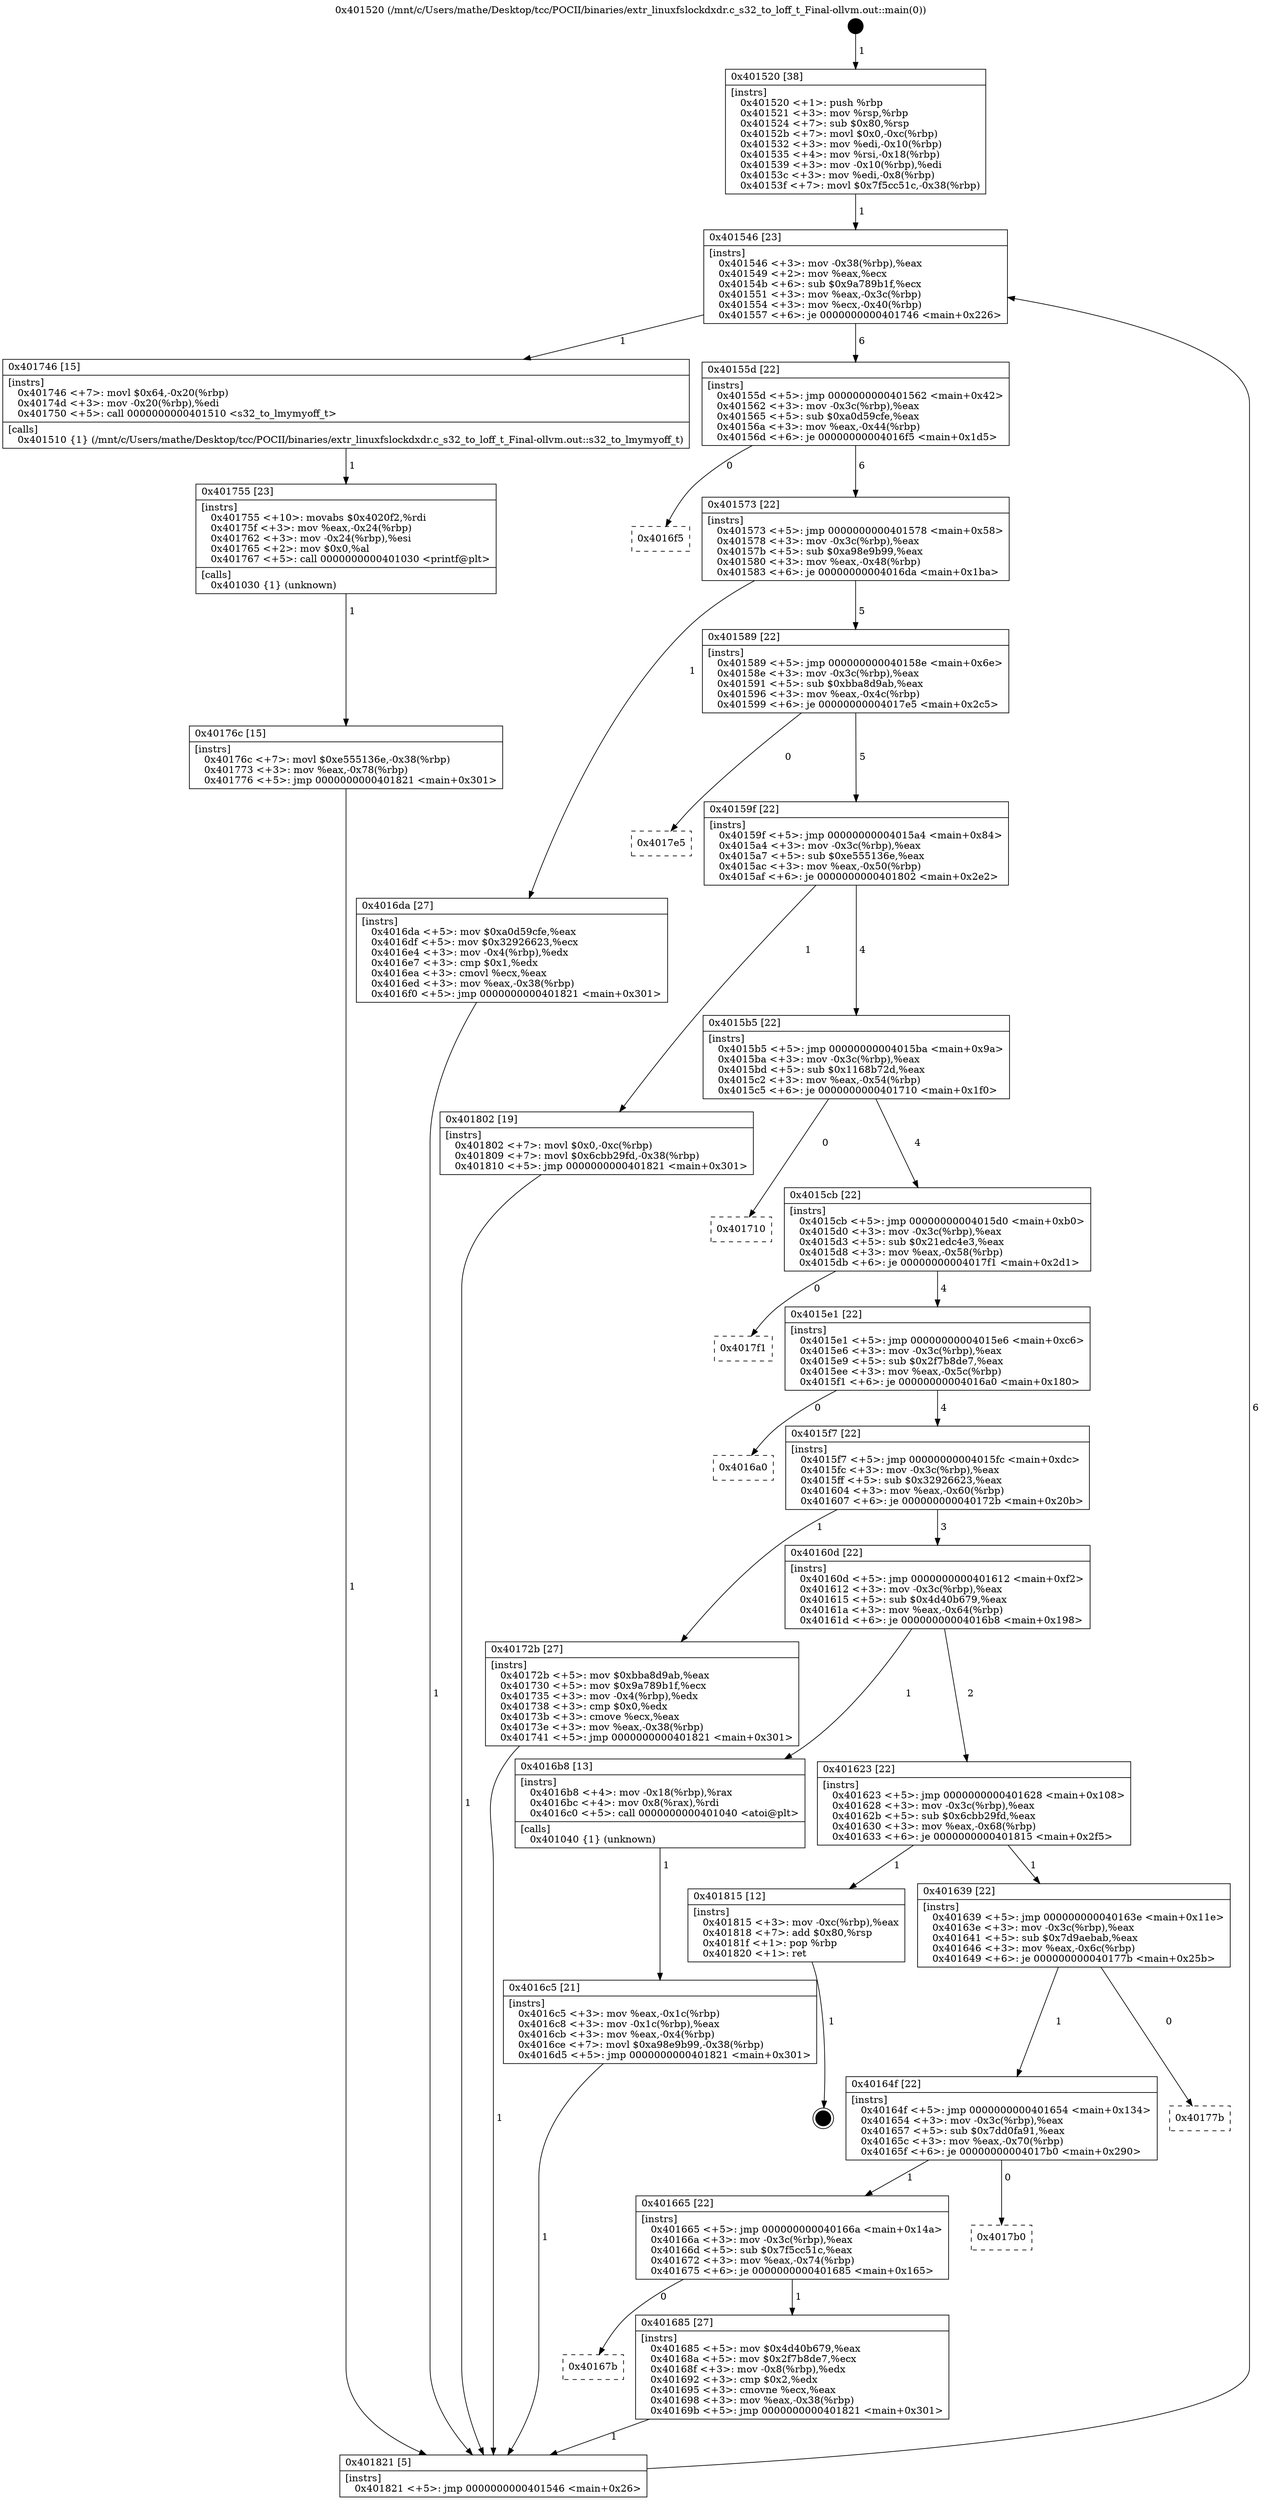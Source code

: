 digraph "0x401520" {
  label = "0x401520 (/mnt/c/Users/mathe/Desktop/tcc/POCII/binaries/extr_linuxfslockdxdr.c_s32_to_loff_t_Final-ollvm.out::main(0))"
  labelloc = "t"
  node[shape=record]

  Entry [label="",width=0.3,height=0.3,shape=circle,fillcolor=black,style=filled]
  "0x401546" [label="{
     0x401546 [23]\l
     | [instrs]\l
     &nbsp;&nbsp;0x401546 \<+3\>: mov -0x38(%rbp),%eax\l
     &nbsp;&nbsp;0x401549 \<+2\>: mov %eax,%ecx\l
     &nbsp;&nbsp;0x40154b \<+6\>: sub $0x9a789b1f,%ecx\l
     &nbsp;&nbsp;0x401551 \<+3\>: mov %eax,-0x3c(%rbp)\l
     &nbsp;&nbsp;0x401554 \<+3\>: mov %ecx,-0x40(%rbp)\l
     &nbsp;&nbsp;0x401557 \<+6\>: je 0000000000401746 \<main+0x226\>\l
  }"]
  "0x401746" [label="{
     0x401746 [15]\l
     | [instrs]\l
     &nbsp;&nbsp;0x401746 \<+7\>: movl $0x64,-0x20(%rbp)\l
     &nbsp;&nbsp;0x40174d \<+3\>: mov -0x20(%rbp),%edi\l
     &nbsp;&nbsp;0x401750 \<+5\>: call 0000000000401510 \<s32_to_lmymyoff_t\>\l
     | [calls]\l
     &nbsp;&nbsp;0x401510 \{1\} (/mnt/c/Users/mathe/Desktop/tcc/POCII/binaries/extr_linuxfslockdxdr.c_s32_to_loff_t_Final-ollvm.out::s32_to_lmymyoff_t)\l
  }"]
  "0x40155d" [label="{
     0x40155d [22]\l
     | [instrs]\l
     &nbsp;&nbsp;0x40155d \<+5\>: jmp 0000000000401562 \<main+0x42\>\l
     &nbsp;&nbsp;0x401562 \<+3\>: mov -0x3c(%rbp),%eax\l
     &nbsp;&nbsp;0x401565 \<+5\>: sub $0xa0d59cfe,%eax\l
     &nbsp;&nbsp;0x40156a \<+3\>: mov %eax,-0x44(%rbp)\l
     &nbsp;&nbsp;0x40156d \<+6\>: je 00000000004016f5 \<main+0x1d5\>\l
  }"]
  Exit [label="",width=0.3,height=0.3,shape=circle,fillcolor=black,style=filled,peripheries=2]
  "0x4016f5" [label="{
     0x4016f5\l
  }", style=dashed]
  "0x401573" [label="{
     0x401573 [22]\l
     | [instrs]\l
     &nbsp;&nbsp;0x401573 \<+5\>: jmp 0000000000401578 \<main+0x58\>\l
     &nbsp;&nbsp;0x401578 \<+3\>: mov -0x3c(%rbp),%eax\l
     &nbsp;&nbsp;0x40157b \<+5\>: sub $0xa98e9b99,%eax\l
     &nbsp;&nbsp;0x401580 \<+3\>: mov %eax,-0x48(%rbp)\l
     &nbsp;&nbsp;0x401583 \<+6\>: je 00000000004016da \<main+0x1ba\>\l
  }"]
  "0x40176c" [label="{
     0x40176c [15]\l
     | [instrs]\l
     &nbsp;&nbsp;0x40176c \<+7\>: movl $0xe555136e,-0x38(%rbp)\l
     &nbsp;&nbsp;0x401773 \<+3\>: mov %eax,-0x78(%rbp)\l
     &nbsp;&nbsp;0x401776 \<+5\>: jmp 0000000000401821 \<main+0x301\>\l
  }"]
  "0x4016da" [label="{
     0x4016da [27]\l
     | [instrs]\l
     &nbsp;&nbsp;0x4016da \<+5\>: mov $0xa0d59cfe,%eax\l
     &nbsp;&nbsp;0x4016df \<+5\>: mov $0x32926623,%ecx\l
     &nbsp;&nbsp;0x4016e4 \<+3\>: mov -0x4(%rbp),%edx\l
     &nbsp;&nbsp;0x4016e7 \<+3\>: cmp $0x1,%edx\l
     &nbsp;&nbsp;0x4016ea \<+3\>: cmovl %ecx,%eax\l
     &nbsp;&nbsp;0x4016ed \<+3\>: mov %eax,-0x38(%rbp)\l
     &nbsp;&nbsp;0x4016f0 \<+5\>: jmp 0000000000401821 \<main+0x301\>\l
  }"]
  "0x401589" [label="{
     0x401589 [22]\l
     | [instrs]\l
     &nbsp;&nbsp;0x401589 \<+5\>: jmp 000000000040158e \<main+0x6e\>\l
     &nbsp;&nbsp;0x40158e \<+3\>: mov -0x3c(%rbp),%eax\l
     &nbsp;&nbsp;0x401591 \<+5\>: sub $0xbba8d9ab,%eax\l
     &nbsp;&nbsp;0x401596 \<+3\>: mov %eax,-0x4c(%rbp)\l
     &nbsp;&nbsp;0x401599 \<+6\>: je 00000000004017e5 \<main+0x2c5\>\l
  }"]
  "0x401755" [label="{
     0x401755 [23]\l
     | [instrs]\l
     &nbsp;&nbsp;0x401755 \<+10\>: movabs $0x4020f2,%rdi\l
     &nbsp;&nbsp;0x40175f \<+3\>: mov %eax,-0x24(%rbp)\l
     &nbsp;&nbsp;0x401762 \<+3\>: mov -0x24(%rbp),%esi\l
     &nbsp;&nbsp;0x401765 \<+2\>: mov $0x0,%al\l
     &nbsp;&nbsp;0x401767 \<+5\>: call 0000000000401030 \<printf@plt\>\l
     | [calls]\l
     &nbsp;&nbsp;0x401030 \{1\} (unknown)\l
  }"]
  "0x4017e5" [label="{
     0x4017e5\l
  }", style=dashed]
  "0x40159f" [label="{
     0x40159f [22]\l
     | [instrs]\l
     &nbsp;&nbsp;0x40159f \<+5\>: jmp 00000000004015a4 \<main+0x84\>\l
     &nbsp;&nbsp;0x4015a4 \<+3\>: mov -0x3c(%rbp),%eax\l
     &nbsp;&nbsp;0x4015a7 \<+5\>: sub $0xe555136e,%eax\l
     &nbsp;&nbsp;0x4015ac \<+3\>: mov %eax,-0x50(%rbp)\l
     &nbsp;&nbsp;0x4015af \<+6\>: je 0000000000401802 \<main+0x2e2\>\l
  }"]
  "0x4016c5" [label="{
     0x4016c5 [21]\l
     | [instrs]\l
     &nbsp;&nbsp;0x4016c5 \<+3\>: mov %eax,-0x1c(%rbp)\l
     &nbsp;&nbsp;0x4016c8 \<+3\>: mov -0x1c(%rbp),%eax\l
     &nbsp;&nbsp;0x4016cb \<+3\>: mov %eax,-0x4(%rbp)\l
     &nbsp;&nbsp;0x4016ce \<+7\>: movl $0xa98e9b99,-0x38(%rbp)\l
     &nbsp;&nbsp;0x4016d5 \<+5\>: jmp 0000000000401821 \<main+0x301\>\l
  }"]
  "0x401802" [label="{
     0x401802 [19]\l
     | [instrs]\l
     &nbsp;&nbsp;0x401802 \<+7\>: movl $0x0,-0xc(%rbp)\l
     &nbsp;&nbsp;0x401809 \<+7\>: movl $0x6cbb29fd,-0x38(%rbp)\l
     &nbsp;&nbsp;0x401810 \<+5\>: jmp 0000000000401821 \<main+0x301\>\l
  }"]
  "0x4015b5" [label="{
     0x4015b5 [22]\l
     | [instrs]\l
     &nbsp;&nbsp;0x4015b5 \<+5\>: jmp 00000000004015ba \<main+0x9a\>\l
     &nbsp;&nbsp;0x4015ba \<+3\>: mov -0x3c(%rbp),%eax\l
     &nbsp;&nbsp;0x4015bd \<+5\>: sub $0x1168b72d,%eax\l
     &nbsp;&nbsp;0x4015c2 \<+3\>: mov %eax,-0x54(%rbp)\l
     &nbsp;&nbsp;0x4015c5 \<+6\>: je 0000000000401710 \<main+0x1f0\>\l
  }"]
  "0x401520" [label="{
     0x401520 [38]\l
     | [instrs]\l
     &nbsp;&nbsp;0x401520 \<+1\>: push %rbp\l
     &nbsp;&nbsp;0x401521 \<+3\>: mov %rsp,%rbp\l
     &nbsp;&nbsp;0x401524 \<+7\>: sub $0x80,%rsp\l
     &nbsp;&nbsp;0x40152b \<+7\>: movl $0x0,-0xc(%rbp)\l
     &nbsp;&nbsp;0x401532 \<+3\>: mov %edi,-0x10(%rbp)\l
     &nbsp;&nbsp;0x401535 \<+4\>: mov %rsi,-0x18(%rbp)\l
     &nbsp;&nbsp;0x401539 \<+3\>: mov -0x10(%rbp),%edi\l
     &nbsp;&nbsp;0x40153c \<+3\>: mov %edi,-0x8(%rbp)\l
     &nbsp;&nbsp;0x40153f \<+7\>: movl $0x7f5cc51c,-0x38(%rbp)\l
  }"]
  "0x401710" [label="{
     0x401710\l
  }", style=dashed]
  "0x4015cb" [label="{
     0x4015cb [22]\l
     | [instrs]\l
     &nbsp;&nbsp;0x4015cb \<+5\>: jmp 00000000004015d0 \<main+0xb0\>\l
     &nbsp;&nbsp;0x4015d0 \<+3\>: mov -0x3c(%rbp),%eax\l
     &nbsp;&nbsp;0x4015d3 \<+5\>: sub $0x21edc4e3,%eax\l
     &nbsp;&nbsp;0x4015d8 \<+3\>: mov %eax,-0x58(%rbp)\l
     &nbsp;&nbsp;0x4015db \<+6\>: je 00000000004017f1 \<main+0x2d1\>\l
  }"]
  "0x401821" [label="{
     0x401821 [5]\l
     | [instrs]\l
     &nbsp;&nbsp;0x401821 \<+5\>: jmp 0000000000401546 \<main+0x26\>\l
  }"]
  "0x4017f1" [label="{
     0x4017f1\l
  }", style=dashed]
  "0x4015e1" [label="{
     0x4015e1 [22]\l
     | [instrs]\l
     &nbsp;&nbsp;0x4015e1 \<+5\>: jmp 00000000004015e6 \<main+0xc6\>\l
     &nbsp;&nbsp;0x4015e6 \<+3\>: mov -0x3c(%rbp),%eax\l
     &nbsp;&nbsp;0x4015e9 \<+5\>: sub $0x2f7b8de7,%eax\l
     &nbsp;&nbsp;0x4015ee \<+3\>: mov %eax,-0x5c(%rbp)\l
     &nbsp;&nbsp;0x4015f1 \<+6\>: je 00000000004016a0 \<main+0x180\>\l
  }"]
  "0x40167b" [label="{
     0x40167b\l
  }", style=dashed]
  "0x4016a0" [label="{
     0x4016a0\l
  }", style=dashed]
  "0x4015f7" [label="{
     0x4015f7 [22]\l
     | [instrs]\l
     &nbsp;&nbsp;0x4015f7 \<+5\>: jmp 00000000004015fc \<main+0xdc\>\l
     &nbsp;&nbsp;0x4015fc \<+3\>: mov -0x3c(%rbp),%eax\l
     &nbsp;&nbsp;0x4015ff \<+5\>: sub $0x32926623,%eax\l
     &nbsp;&nbsp;0x401604 \<+3\>: mov %eax,-0x60(%rbp)\l
     &nbsp;&nbsp;0x401607 \<+6\>: je 000000000040172b \<main+0x20b\>\l
  }"]
  "0x401685" [label="{
     0x401685 [27]\l
     | [instrs]\l
     &nbsp;&nbsp;0x401685 \<+5\>: mov $0x4d40b679,%eax\l
     &nbsp;&nbsp;0x40168a \<+5\>: mov $0x2f7b8de7,%ecx\l
     &nbsp;&nbsp;0x40168f \<+3\>: mov -0x8(%rbp),%edx\l
     &nbsp;&nbsp;0x401692 \<+3\>: cmp $0x2,%edx\l
     &nbsp;&nbsp;0x401695 \<+3\>: cmovne %ecx,%eax\l
     &nbsp;&nbsp;0x401698 \<+3\>: mov %eax,-0x38(%rbp)\l
     &nbsp;&nbsp;0x40169b \<+5\>: jmp 0000000000401821 \<main+0x301\>\l
  }"]
  "0x40172b" [label="{
     0x40172b [27]\l
     | [instrs]\l
     &nbsp;&nbsp;0x40172b \<+5\>: mov $0xbba8d9ab,%eax\l
     &nbsp;&nbsp;0x401730 \<+5\>: mov $0x9a789b1f,%ecx\l
     &nbsp;&nbsp;0x401735 \<+3\>: mov -0x4(%rbp),%edx\l
     &nbsp;&nbsp;0x401738 \<+3\>: cmp $0x0,%edx\l
     &nbsp;&nbsp;0x40173b \<+3\>: cmove %ecx,%eax\l
     &nbsp;&nbsp;0x40173e \<+3\>: mov %eax,-0x38(%rbp)\l
     &nbsp;&nbsp;0x401741 \<+5\>: jmp 0000000000401821 \<main+0x301\>\l
  }"]
  "0x40160d" [label="{
     0x40160d [22]\l
     | [instrs]\l
     &nbsp;&nbsp;0x40160d \<+5\>: jmp 0000000000401612 \<main+0xf2\>\l
     &nbsp;&nbsp;0x401612 \<+3\>: mov -0x3c(%rbp),%eax\l
     &nbsp;&nbsp;0x401615 \<+5\>: sub $0x4d40b679,%eax\l
     &nbsp;&nbsp;0x40161a \<+3\>: mov %eax,-0x64(%rbp)\l
     &nbsp;&nbsp;0x40161d \<+6\>: je 00000000004016b8 \<main+0x198\>\l
  }"]
  "0x401665" [label="{
     0x401665 [22]\l
     | [instrs]\l
     &nbsp;&nbsp;0x401665 \<+5\>: jmp 000000000040166a \<main+0x14a\>\l
     &nbsp;&nbsp;0x40166a \<+3\>: mov -0x3c(%rbp),%eax\l
     &nbsp;&nbsp;0x40166d \<+5\>: sub $0x7f5cc51c,%eax\l
     &nbsp;&nbsp;0x401672 \<+3\>: mov %eax,-0x74(%rbp)\l
     &nbsp;&nbsp;0x401675 \<+6\>: je 0000000000401685 \<main+0x165\>\l
  }"]
  "0x4016b8" [label="{
     0x4016b8 [13]\l
     | [instrs]\l
     &nbsp;&nbsp;0x4016b8 \<+4\>: mov -0x18(%rbp),%rax\l
     &nbsp;&nbsp;0x4016bc \<+4\>: mov 0x8(%rax),%rdi\l
     &nbsp;&nbsp;0x4016c0 \<+5\>: call 0000000000401040 \<atoi@plt\>\l
     | [calls]\l
     &nbsp;&nbsp;0x401040 \{1\} (unknown)\l
  }"]
  "0x401623" [label="{
     0x401623 [22]\l
     | [instrs]\l
     &nbsp;&nbsp;0x401623 \<+5\>: jmp 0000000000401628 \<main+0x108\>\l
     &nbsp;&nbsp;0x401628 \<+3\>: mov -0x3c(%rbp),%eax\l
     &nbsp;&nbsp;0x40162b \<+5\>: sub $0x6cbb29fd,%eax\l
     &nbsp;&nbsp;0x401630 \<+3\>: mov %eax,-0x68(%rbp)\l
     &nbsp;&nbsp;0x401633 \<+6\>: je 0000000000401815 \<main+0x2f5\>\l
  }"]
  "0x4017b0" [label="{
     0x4017b0\l
  }", style=dashed]
  "0x401815" [label="{
     0x401815 [12]\l
     | [instrs]\l
     &nbsp;&nbsp;0x401815 \<+3\>: mov -0xc(%rbp),%eax\l
     &nbsp;&nbsp;0x401818 \<+7\>: add $0x80,%rsp\l
     &nbsp;&nbsp;0x40181f \<+1\>: pop %rbp\l
     &nbsp;&nbsp;0x401820 \<+1\>: ret\l
  }"]
  "0x401639" [label="{
     0x401639 [22]\l
     | [instrs]\l
     &nbsp;&nbsp;0x401639 \<+5\>: jmp 000000000040163e \<main+0x11e\>\l
     &nbsp;&nbsp;0x40163e \<+3\>: mov -0x3c(%rbp),%eax\l
     &nbsp;&nbsp;0x401641 \<+5\>: sub $0x7d9aebab,%eax\l
     &nbsp;&nbsp;0x401646 \<+3\>: mov %eax,-0x6c(%rbp)\l
     &nbsp;&nbsp;0x401649 \<+6\>: je 000000000040177b \<main+0x25b\>\l
  }"]
  "0x40164f" [label="{
     0x40164f [22]\l
     | [instrs]\l
     &nbsp;&nbsp;0x40164f \<+5\>: jmp 0000000000401654 \<main+0x134\>\l
     &nbsp;&nbsp;0x401654 \<+3\>: mov -0x3c(%rbp),%eax\l
     &nbsp;&nbsp;0x401657 \<+5\>: sub $0x7dd0fa91,%eax\l
     &nbsp;&nbsp;0x40165c \<+3\>: mov %eax,-0x70(%rbp)\l
     &nbsp;&nbsp;0x40165f \<+6\>: je 00000000004017b0 \<main+0x290\>\l
  }"]
  "0x40177b" [label="{
     0x40177b\l
  }", style=dashed]
  Entry -> "0x401520" [label=" 1"]
  "0x401546" -> "0x401746" [label=" 1"]
  "0x401546" -> "0x40155d" [label=" 6"]
  "0x401815" -> Exit [label=" 1"]
  "0x40155d" -> "0x4016f5" [label=" 0"]
  "0x40155d" -> "0x401573" [label=" 6"]
  "0x401802" -> "0x401821" [label=" 1"]
  "0x401573" -> "0x4016da" [label=" 1"]
  "0x401573" -> "0x401589" [label=" 5"]
  "0x40176c" -> "0x401821" [label=" 1"]
  "0x401589" -> "0x4017e5" [label=" 0"]
  "0x401589" -> "0x40159f" [label=" 5"]
  "0x401755" -> "0x40176c" [label=" 1"]
  "0x40159f" -> "0x401802" [label=" 1"]
  "0x40159f" -> "0x4015b5" [label=" 4"]
  "0x401746" -> "0x401755" [label=" 1"]
  "0x4015b5" -> "0x401710" [label=" 0"]
  "0x4015b5" -> "0x4015cb" [label=" 4"]
  "0x40172b" -> "0x401821" [label=" 1"]
  "0x4015cb" -> "0x4017f1" [label=" 0"]
  "0x4015cb" -> "0x4015e1" [label=" 4"]
  "0x4016da" -> "0x401821" [label=" 1"]
  "0x4015e1" -> "0x4016a0" [label=" 0"]
  "0x4015e1" -> "0x4015f7" [label=" 4"]
  "0x4016c5" -> "0x401821" [label=" 1"]
  "0x4015f7" -> "0x40172b" [label=" 1"]
  "0x4015f7" -> "0x40160d" [label=" 3"]
  "0x4016b8" -> "0x4016c5" [label=" 1"]
  "0x40160d" -> "0x4016b8" [label=" 1"]
  "0x40160d" -> "0x401623" [label=" 2"]
  "0x401520" -> "0x401546" [label=" 1"]
  "0x401623" -> "0x401815" [label=" 1"]
  "0x401623" -> "0x401639" [label=" 1"]
  "0x401685" -> "0x401821" [label=" 1"]
  "0x401639" -> "0x40177b" [label=" 0"]
  "0x401639" -> "0x40164f" [label=" 1"]
  "0x401665" -> "0x40167b" [label=" 0"]
  "0x40164f" -> "0x4017b0" [label=" 0"]
  "0x40164f" -> "0x401665" [label=" 1"]
  "0x401821" -> "0x401546" [label=" 6"]
  "0x401665" -> "0x401685" [label=" 1"]
}
